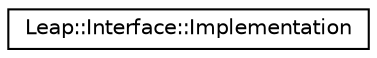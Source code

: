 digraph "Graphical Class Hierarchy"
{
  edge [fontname="Helvetica",fontsize="10",labelfontname="Helvetica",labelfontsize="10"];
  node [fontname="Helvetica",fontsize="10",shape=record];
  rankdir="LR";
  Node0 [label="Leap::Interface::Implementation",height=0.2,width=0.4,color="black", fillcolor="white", style="filled",URL="$struct_leap_1_1_interface_1_1_implementation.html"];
}
